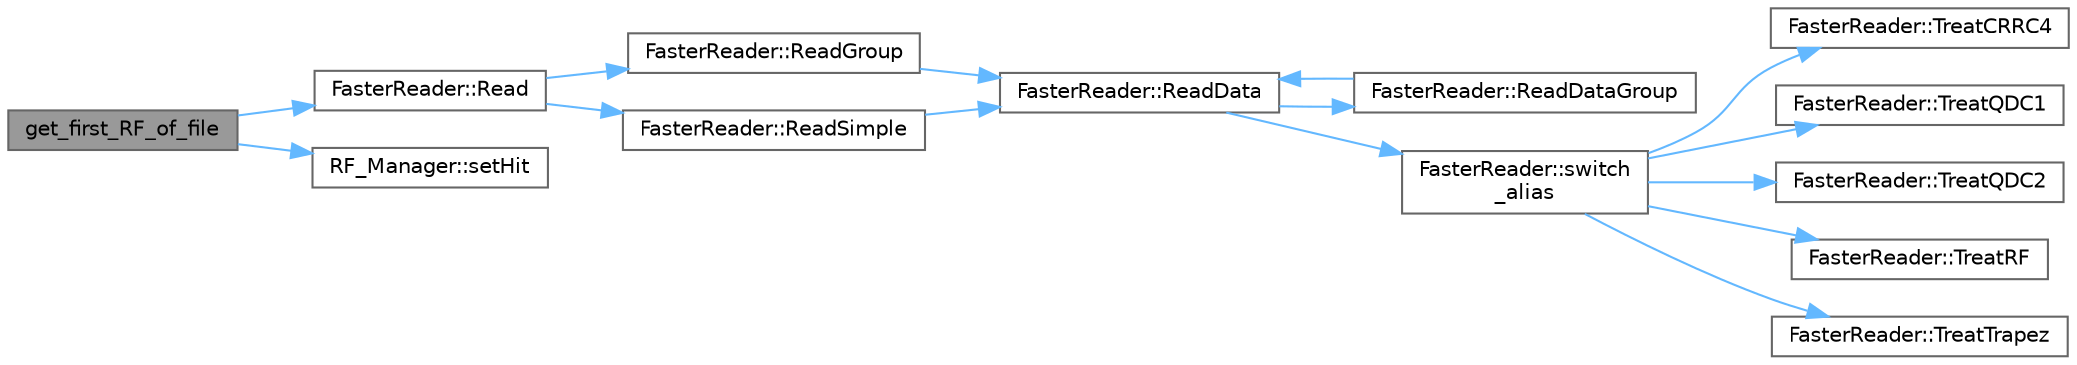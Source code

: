 digraph "get_first_RF_of_file"
{
 // LATEX_PDF_SIZE
  bgcolor="transparent";
  edge [fontname=Helvetica,fontsize=10,labelfontname=Helvetica,labelfontsize=10];
  node [fontname=Helvetica,fontsize=10,shape=box,height=0.2,width=0.4];
  rankdir="LR";
  Node1 [id="Node000001",label="get_first_RF_of_file",height=0.2,width=0.4,color="gray40", fillcolor="grey60", style="filled", fontcolor="black",tooltip=" "];
  Node1 -> Node2 [id="edge1_Node000001_Node000002",color="steelblue1",style="solid",tooltip=" "];
  Node2 [id="Node000002",label="FasterReader::Read",height=0.2,width=0.4,color="grey40", fillcolor="white", style="filled",URL="$class_faster_reader.html#a2d05907241b80ed637b2ae5a01503756",tooltip="Main method. Extract the next hit from the data file and fills the Hit *m_hit object."];
  Node2 -> Node3 [id="edge2_Node000002_Node000003",color="steelblue1",style="solid",tooltip=" "];
  Node3 [id="Node000003",label="FasterReader::ReadGroup",height=0.2,width=0.4,color="grey40", fillcolor="white", style="filled",URL="$class_faster_reader.html#aef9fb9be5f288b88bdb17616aab801bd",tooltip="Replace the standard ReadSimple if the faster data contains groups First of all, the m_write variable..."];
  Node3 -> Node4 [id="edge3_Node000003_Node000004",color="steelblue1",style="solid",tooltip=" "];
  Node4 [id="Node000004",label="FasterReader::ReadData",height=0.2,width=0.4,color="grey40", fillcolor="white", style="filled",URL="$class_faster_reader.html#ab9c18cdb4ebb93cf16c5216956ca1dbd",tooltip="Treats faster data."];
  Node4 -> Node5 [id="edge4_Node000004_Node000005",color="steelblue1",style="solid",tooltip=" "];
  Node5 [id="Node000005",label="FasterReader::ReadDataGroup",height=0.2,width=0.4,color="grey40", fillcolor="white", style="filled",URL="$class_faster_reader.html#a64fb4fc3d241141f5d27df99906780fc",tooltip="Treats the faster data groups."];
  Node5 -> Node4 [id="edge5_Node000005_Node000004",color="steelblue1",style="solid",tooltip=" "];
  Node4 -> Node6 [id="edge6_Node000004_Node000006",color="steelblue1",style="solid",tooltip=" "];
  Node6 [id="Node000006",label="FasterReader::switch\l_alias",height=0.2,width=0.4,color="grey40", fillcolor="white", style="filled",URL="$class_faster_reader.html#af3c8f411415fb3d9fe20cd8551bc24ed",tooltip="Treat the specific part of data (QDC gates, spectro ADC ...)"];
  Node6 -> Node7 [id="edge7_Node000006_Node000007",color="steelblue1",style="solid",tooltip=" "];
  Node7 [id="Node000007",label="FasterReader::TreatCRRC4",height=0.2,width=0.4,color="grey40", fillcolor="white", style="filled",URL="$class_faster_reader.html#aa0d1eaa1b39778def2b7cd25581accef",tooltip="Load CRRC4 data."];
  Node6 -> Node8 [id="edge8_Node000006_Node000008",color="steelblue1",style="solid",tooltip=" "];
  Node8 [id="Node000008",label="FasterReader::TreatQDC1",height=0.2,width=0.4,color="grey40", fillcolor="white", style="filled",URL="$class_faster_reader.html#aa5890b8ac1fdbcd4e2c544c1eeca537b",tooltip="Load QDC1 data."];
  Node6 -> Node9 [id="edge9_Node000006_Node000009",color="steelblue1",style="solid",tooltip=" "];
  Node9 [id="Node000009",label="FasterReader::TreatQDC2",height=0.2,width=0.4,color="grey40", fillcolor="white", style="filled",URL="$class_faster_reader.html#a94fd509a6352735984a20c03fb046254",tooltip="Load QDC2 data."];
  Node6 -> Node10 [id="edge10_Node000006_Node000010",color="steelblue1",style="solid",tooltip=" "];
  Node10 [id="Node000010",label="FasterReader::TreatRF",height=0.2,width=0.4,color="grey40", fillcolor="white", style="filled",URL="$class_faster_reader.html#ad2d7d3acd1a874f09f44f2adfa69d42c",tooltip="Load RF data."];
  Node6 -> Node11 [id="edge11_Node000006_Node000011",color="steelblue1",style="solid",tooltip=" "];
  Node11 [id="Node000011",label="FasterReader::TreatTrapez",height=0.2,width=0.4,color="grey40", fillcolor="white", style="filled",URL="$class_faster_reader.html#a3ee31b1e6a4c60d72f8d989d2e08bcdf",tooltip="Load Trapez data."];
  Node2 -> Node12 [id="edge12_Node000002_Node000012",color="steelblue1",style="solid",tooltip=" "];
  Node12 [id="Node000012",label="FasterReader::ReadSimple",height=0.2,width=0.4,color="grey40", fillcolor="white", style="filled",URL="$class_faster_reader.html#a60f1f638732c48c1b78cfe4dcd23d39b",tooltip="Read non grouped data."];
  Node12 -> Node4 [id="edge13_Node000012_Node000004",color="steelblue1",style="solid",tooltip=" "];
  Node1 -> Node13 [id="edge14_Node000001_Node000013",color="steelblue1",style="solid",tooltip=" "];
  Node13 [id="Node000013",label="RF_Manager::setHit",height=0.2,width=0.4,color="grey40", fillcolor="white", style="filled",URL="$class_r_f___manager.html#a9b769eca1e31bd8c6bcb4d212895bf34",tooltip=" "];
}

